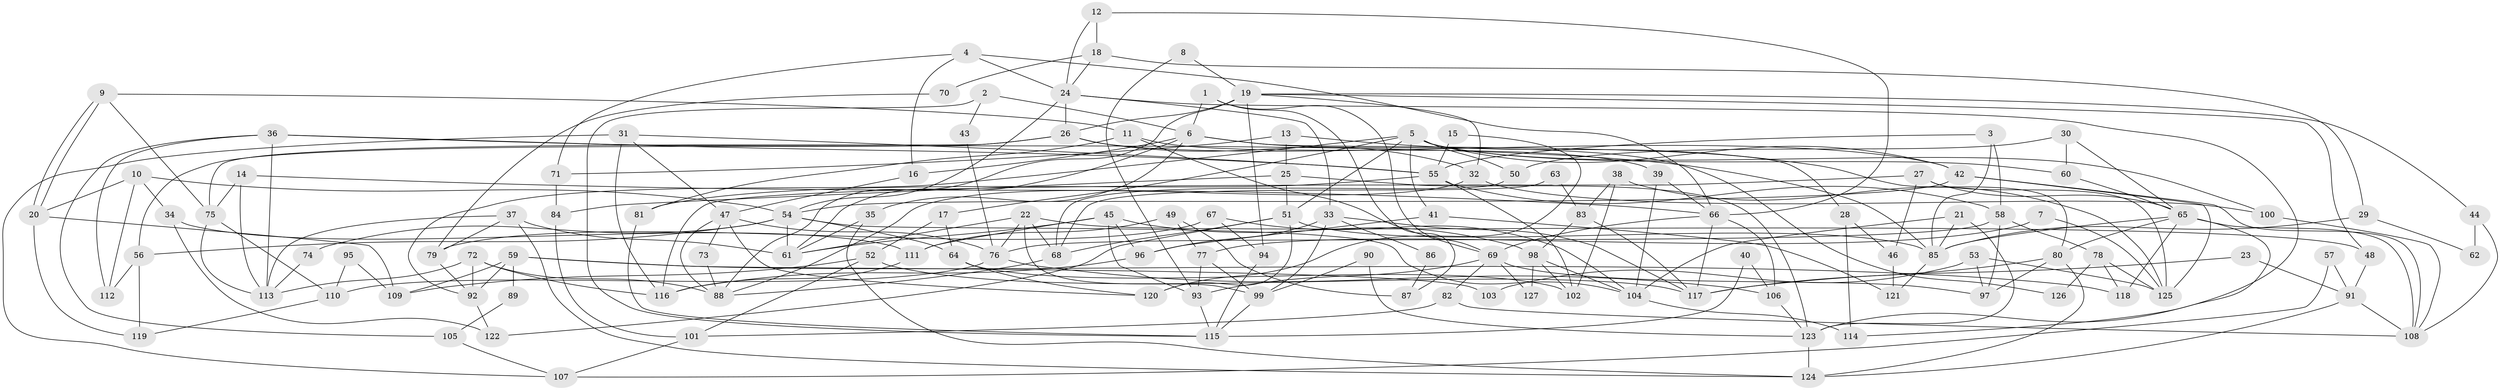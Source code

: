 // coarse degree distribution, {4: 0.2631578947368421, 2: 0.21052631578947367, 3: 0.02631578947368421, 5: 0.13157894736842105, 7: 0.07894736842105263, 8: 0.07894736842105263, 14: 0.07894736842105263, 11: 0.02631578947368421, 9: 0.10526315789473684}
// Generated by graph-tools (version 1.1) at 2025/54/03/04/25 21:54:11]
// undirected, 127 vertices, 254 edges
graph export_dot {
graph [start="1"]
  node [color=gray90,style=filled];
  1;
  2;
  3;
  4;
  5;
  6;
  7;
  8;
  9;
  10;
  11;
  12;
  13;
  14;
  15;
  16;
  17;
  18;
  19;
  20;
  21;
  22;
  23;
  24;
  25;
  26;
  27;
  28;
  29;
  30;
  31;
  32;
  33;
  34;
  35;
  36;
  37;
  38;
  39;
  40;
  41;
  42;
  43;
  44;
  45;
  46;
  47;
  48;
  49;
  50;
  51;
  52;
  53;
  54;
  55;
  56;
  57;
  58;
  59;
  60;
  61;
  62;
  63;
  64;
  65;
  66;
  67;
  68;
  69;
  70;
  71;
  72;
  73;
  74;
  75;
  76;
  77;
  78;
  79;
  80;
  81;
  82;
  83;
  84;
  85;
  86;
  87;
  88;
  89;
  90;
  91;
  92;
  93;
  94;
  95;
  96;
  97;
  98;
  99;
  100;
  101;
  102;
  103;
  104;
  105;
  106;
  107;
  108;
  109;
  110;
  111;
  112;
  113;
  114;
  115;
  116;
  117;
  118;
  119;
  120;
  121;
  122;
  123;
  124;
  125;
  126;
  127;
  1 -- 6;
  1 -- 69;
  1 -- 87;
  2 -- 115;
  2 -- 6;
  2 -- 43;
  3 -- 58;
  3 -- 85;
  3 -- 55;
  4 -- 16;
  4 -- 24;
  4 -- 66;
  4 -- 71;
  5 -- 100;
  5 -- 92;
  5 -- 17;
  5 -- 41;
  5 -- 42;
  5 -- 50;
  5 -- 51;
  5 -- 60;
  6 -- 28;
  6 -- 61;
  6 -- 16;
  6 -- 35;
  6 -- 126;
  7 -- 77;
  7 -- 125;
  8 -- 19;
  8 -- 93;
  9 -- 20;
  9 -- 20;
  9 -- 75;
  9 -- 11;
  10 -- 112;
  10 -- 54;
  10 -- 20;
  10 -- 34;
  11 -- 39;
  11 -- 69;
  11 -- 81;
  12 -- 24;
  12 -- 66;
  12 -- 18;
  13 -- 80;
  13 -- 71;
  13 -- 25;
  14 -- 75;
  14 -- 113;
  14 -- 66;
  15 -- 120;
  15 -- 55;
  16 -- 47;
  17 -- 64;
  17 -- 52;
  18 -- 24;
  18 -- 29;
  18 -- 70;
  19 -- 26;
  19 -- 88;
  19 -- 32;
  19 -- 44;
  19 -- 48;
  19 -- 94;
  20 -- 109;
  20 -- 119;
  21 -- 123;
  21 -- 104;
  21 -- 85;
  22 -- 61;
  22 -- 76;
  22 -- 48;
  22 -- 68;
  22 -- 99;
  23 -- 117;
  23 -- 91;
  24 -- 33;
  24 -- 54;
  24 -- 26;
  24 -- 123;
  25 -- 51;
  25 -- 84;
  25 -- 123;
  26 -- 42;
  26 -- 32;
  26 -- 56;
  26 -- 75;
  27 -- 65;
  27 -- 125;
  27 -- 46;
  27 -- 116;
  28 -- 114;
  28 -- 46;
  29 -- 85;
  29 -- 62;
  30 -- 50;
  30 -- 60;
  30 -- 65;
  31 -- 55;
  31 -- 116;
  31 -- 47;
  31 -- 107;
  32 -- 88;
  32 -- 100;
  33 -- 117;
  33 -- 99;
  33 -- 86;
  33 -- 96;
  34 -- 122;
  34 -- 111;
  35 -- 124;
  35 -- 61;
  36 -- 55;
  36 -- 85;
  36 -- 105;
  36 -- 112;
  36 -- 113;
  37 -- 61;
  37 -- 124;
  37 -- 79;
  37 -- 113;
  38 -- 102;
  38 -- 83;
  38 -- 125;
  39 -- 104;
  39 -- 66;
  40 -- 115;
  40 -- 106;
  41 -- 96;
  41 -- 121;
  42 -- 54;
  42 -- 108;
  42 -- 125;
  43 -- 76;
  44 -- 108;
  44 -- 62;
  45 -- 96;
  45 -- 111;
  45 -- 61;
  45 -- 93;
  45 -- 98;
  46 -- 121;
  47 -- 76;
  47 -- 73;
  47 -- 88;
  47 -- 120;
  48 -- 91;
  49 -- 111;
  49 -- 77;
  49 -- 87;
  50 -- 68;
  51 -- 68;
  51 -- 85;
  51 -- 120;
  51 -- 122;
  52 -- 117;
  52 -- 101;
  52 -- 109;
  53 -- 97;
  53 -- 125;
  53 -- 103;
  54 -- 104;
  54 -- 61;
  54 -- 56;
  54 -- 64;
  54 -- 74;
  55 -- 58;
  55 -- 81;
  55 -- 102;
  56 -- 112;
  56 -- 119;
  57 -- 91;
  57 -- 107;
  58 -- 97;
  58 -- 76;
  58 -- 78;
  59 -- 109;
  59 -- 118;
  59 -- 89;
  59 -- 92;
  59 -- 103;
  60 -- 65;
  63 -- 83;
  63 -- 68;
  64 -- 120;
  64 -- 102;
  65 -- 85;
  65 -- 80;
  65 -- 108;
  65 -- 114;
  65 -- 118;
  66 -- 69;
  66 -- 106;
  66 -- 117;
  67 -- 94;
  67 -- 79;
  67 -- 104;
  68 -- 88;
  69 -- 82;
  69 -- 93;
  69 -- 97;
  69 -- 127;
  70 -- 79;
  71 -- 84;
  72 -- 88;
  72 -- 113;
  72 -- 92;
  72 -- 116;
  73 -- 88;
  74 -- 113;
  75 -- 113;
  75 -- 110;
  76 -- 110;
  76 -- 106;
  77 -- 93;
  77 -- 99;
  78 -- 125;
  78 -- 118;
  78 -- 126;
  79 -- 92;
  80 -- 124;
  80 -- 97;
  80 -- 117;
  81 -- 115;
  82 -- 108;
  82 -- 101;
  83 -- 98;
  83 -- 117;
  84 -- 101;
  85 -- 121;
  86 -- 87;
  89 -- 105;
  90 -- 99;
  90 -- 123;
  91 -- 108;
  91 -- 124;
  92 -- 122;
  93 -- 115;
  94 -- 115;
  95 -- 110;
  95 -- 109;
  96 -- 116;
  98 -- 102;
  98 -- 104;
  98 -- 127;
  99 -- 115;
  100 -- 108;
  101 -- 107;
  104 -- 114;
  105 -- 107;
  106 -- 123;
  110 -- 119;
  111 -- 116;
  123 -- 124;
}
